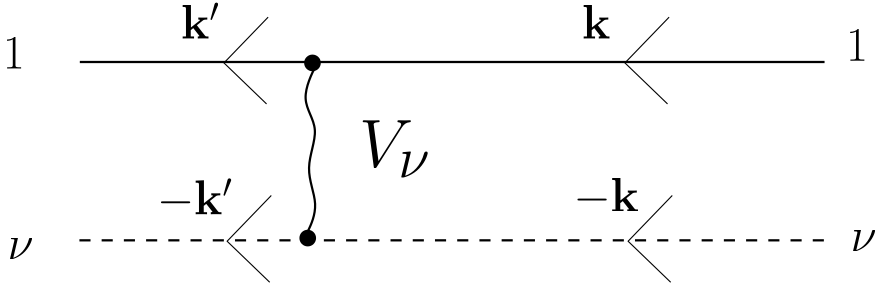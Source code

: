 <?xml version="1.0"?>
<!DOCTYPE ipe SYSTEM "ipe.dtd">
<ipe version="70005" creator="Ipe 7.0.13">
<info created="D:20111030101351" modified="D:20111206175926"/>
<ipestyle name="basic">
<symbol name="arrow/arc(spx)">
<path stroke="sym-stroke" fill="sym-stroke" pen="sym-pen">
0 0 m
-1 0.333 l
-1 -0.333 l
h
</path>
</symbol>
<symbol name="arrow/farc(spx)">
<path stroke="sym-stroke" fill="white" pen="sym-pen">
0 0 m
-1 0.333 l
-1 -0.333 l
h
</path>
</symbol>
<symbol name="mark/circle(sx)" transformations="translations">
<path fill="sym-stroke">
0.6 0 0 0.6 0 0 e
0.4 0 0 0.4 0 0 e
</path>
</symbol>
<symbol name="mark/disk(sx)" transformations="translations">
<path fill="sym-stroke">
0.6 0 0 0.6 0 0 e
</path>
</symbol>
<symbol name="mark/fdisk(sfx)" transformations="translations">
<group>
<path fill="sym-stroke" fillrule="eofill">
0.6 0 0 0.6 0 0 e
0.4 0 0 0.4 0 0 e
</path>
<path fill="sym-fill">
0.4 0 0 0.4 0 0 e
</path>
</group>
</symbol>
<symbol name="mark/box(sx)" transformations="translations">
<path fill="sym-stroke" fillrule="eofill">
-0.6 -0.6 m
0.6 -0.6 l
0.6 0.6 l
-0.6 0.6 l
h
-0.4 -0.4 m
0.4 -0.4 l
0.4 0.4 l
-0.4 0.4 l
h
</path>
</symbol>
<symbol name="mark/square(sx)" transformations="translations">
<path fill="sym-stroke">
-0.6 -0.6 m
0.6 -0.6 l
0.6 0.6 l
-0.6 0.6 l
h
</path>
</symbol>
<symbol name="mark/fsquare(sfx)" transformations="translations">
<group>
<path fill="sym-stroke" fillrule="eofill">
-0.6 -0.6 m
0.6 -0.6 l
0.6 0.6 l
-0.6 0.6 l
h
-0.4 -0.4 m
0.4 -0.4 l
0.4 0.4 l
-0.4 0.4 l
h
</path>
<path fill="sym-fill">
-0.4 -0.4 m
0.4 -0.4 l
0.4 0.4 l
-0.4 0.4 l
h
</path>
</group>
</symbol>
<symbol name="mark/cross(sx)" transformations="translations">
<group>
<path fill="sym-stroke">
-0.43 -0.57 m
0.57 0.43 l
0.43 0.57 l
-0.57 -0.43 l
h
</path>
<path fill="sym-stroke">
-0.43 0.57 m
0.57 -0.43 l
0.43 -0.57 l
-0.57 0.43 l
h
</path>
</group>
</symbol>
<symbol name="arrow/fnormal(spx)">
<path stroke="sym-stroke" fill="white" pen="sym-pen">
0 0 m
-1 0.333 l
-1 -0.333 l
h
</path>
</symbol>
<symbol name="arrow/pointed(spx)">
<path stroke="sym-stroke" fill="sym-stroke" pen="sym-pen">
0 0 m
-1 0.333 l
-0.8 0 l
-1 -0.333 l
h
</path>
</symbol>
<symbol name="arrow/fpointed(spx)">
<path stroke="sym-stroke" fill="white" pen="sym-pen">
0 0 m
-1 0.333 l
-0.8 0 l
-1 -0.333 l
h
</path>
</symbol>
<symbol name="arrow/linear(spx)">
<path stroke="sym-stroke" pen="sym-pen">
-1 0.333 m
0 0 l
-1 -0.333 l
</path>
</symbol>
<symbol name="arrow/fdouble(spx)">
<path stroke="sym-stroke" fill="white" pen="sym-pen">
0 0 m
-1 0.333 l
-1 -0.333 l
h
-1 0 m
-2 0.333 l
-2 -0.333 l
h
</path>
</symbol>
<symbol name="arrow/double(spx)">
<path stroke="sym-stroke" fill="sym-stroke" pen="sym-pen">
0 0 m
-1 0.333 l
-1 -0.333 l
h
-1 0 m
-2 0.333 l
-2 -0.333 l
h
</path>
</symbol>
<pen name="heavier" value="0.8"/>
<pen name="fat" value="1.2"/>
<pen name="ultrafat" value="2"/>
<symbolsize name="large" value="5"/>
<symbolsize name="small" value="2"/>
<symbolsize name="tiny" value="1.1"/>
<arrowsize name="large" value="10"/>
<arrowsize name="small" value="5"/>
<arrowsize name="tiny" value="3"/>
<color name="red" value="1 0 0"/>
<color name="green" value="0 1 0"/>
<color name="blue" value="0 0 1"/>
<color name="yellow" value="1 1 0"/>
<color name="orange" value="1 0.647 0"/>
<color name="gold" value="1 0.843 0"/>
<color name="purple" value="0.627 0.125 0.941"/>
<color name="gray" value="0.745"/>
<color name="brown" value="0.647 0.165 0.165"/>
<color name="navy" value="0 0 0.502"/>
<color name="pink" value="1 0.753 0.796"/>
<color name="seagreen" value="0.18 0.545 0.341"/>
<color name="turquoise" value="0.251 0.878 0.816"/>
<color name="violet" value="0.933 0.51 0.933"/>
<color name="darkblue" value="0 0 0.545"/>
<color name="darkcyan" value="0 0.545 0.545"/>
<color name="darkgray" value="0.663"/>
<color name="darkgreen" value="0 0.392 0"/>
<color name="darkmagenta" value="0.545 0 0.545"/>
<color name="darkorange" value="1 0.549 0"/>
<color name="darkred" value="0.545 0 0"/>
<color name="lightblue" value="0.678 0.847 0.902"/>
<color name="lightcyan" value="0.878 1 1"/>
<color name="lightgray" value="0.827"/>
<color name="lightgreen" value="0.565 0.933 0.565"/>
<color name="lightyellow" value="1 1 0.878"/>
<dashstyle name="dashed" value="[4] 0"/>
<dashstyle name="dotted" value="[1 3] 0"/>
<dashstyle name="dash dotted" value="[4 2 1 2] 0"/>
<dashstyle name="dash dot dotted" value="[4 2 1 2 1 2] 0"/>
<textsize name="large" value="\large"/>
<textsize name="Large" value="\Large"/>
<textsize name="LARGE" value="\LARGE"/>
<textsize name="huge" value="\huge"/>
<textsize name="Huge" value="\Huge"/>
<textsize name="small" value="\small"/>
<textsize name="footnote" value="\footnotesize"/>
<textsize name="tiny" value="\tiny"/>
<textstyle name="center" begin="\begin{center}" end="\end{center}"/>
<textstyle name="itemize" begin="\begin{itemize}" end="\end{itemize}"/>
<textstyle name="item" begin="\begin{itemize}\item{}" end="\end{itemize}"/>
<gridsize name="4 pts" value="4"/>
<gridsize name="8 pts (~3 mm)" value="8"/>
<gridsize name="16 pts (~6 mm)" value="16"/>
<gridsize name="32 pts (~12 mm)" value="32"/>
<gridsize name="10 pts (~3.5 mm)" value="10"/>
<gridsize name="20 pts (~7 mm)" value="20"/>
<gridsize name="14 pts (~5 mm)" value="14"/>
<gridsize name="28 pts (~10 mm)" value="28"/>
<gridsize name="56 pts (~20 mm)" value="56"/>
<anglesize name="90 deg" value="90"/>
<anglesize name="60 deg" value="60"/>
<anglesize name="45 deg" value="45"/>
<anglesize name="30 deg" value="30"/>
<anglesize name="22.5 deg" value="22.5"/>
<tiling name="falling" angle="-60" step="4" width="1"/>
<tiling name="rising" angle="30" step="4" width="1"/>
</ipestyle>
<ipestyle name="ams">
<symbol name="arrow/arc(spx)">
<path stroke="sym-stroke" fill="sym-stroke" pen="sym-pen">
0 0 m
-1 0.333 l
-1 -0.333 l
h
</path>
</symbol>
<symbol name="arrow/farc(spx)">
<path stroke="sym-stroke" fill="white" pen="sym-pen">
0 0 m
-1 0.333 l
-1 -0.333 l
h
</path>
</symbol>
<symbol name="mark/circle(sx)" transformations="translations">
<path fill="sym-stroke">
0.6 0 0 0.6 0 0 e
0.4 0 0 0.4 0 0 e
</path>
</symbol>
<symbol name="mark/disk(sx)" transformations="translations">
<path fill="sym-stroke">
0.6 0 0 0.6 0 0 e
</path>
</symbol>
<symbol name="mark/fdisk(sfx)" transformations="translations">
<group>
<path fill="sym-fill">
0.5 0 0 0.5 0 0 e
</path>
<path fill="sym-stroke" fillrule="eofill">
0.6 0 0 0.6 0 0 e
0.4 0 0 0.4 0 0 e
</path>
</group>
</symbol>
<symbol name="mark/box(sx)" transformations="translations">
<path fill="sym-stroke" fillrule="eofill">
-0.6 -0.6 m
0.6 -0.6 l
0.6 0.6 l
-0.6 0.6 l
h
-0.4 -0.4 m
0.4 -0.4 l
0.4 0.4 l
-0.4 0.4 l
h
</path>
</symbol>
<symbol name="mark/square(sx)" transformations="translations">
<path fill="sym-stroke">
-0.6 -0.6 m
0.6 -0.6 l
0.6 0.6 l
-0.6 0.6 l
h
</path>
</symbol>
<symbol name="mark/fsquare(sfx)" transformations="translations">
<group>
<path fill="sym-fill">
-0.5 -0.5 m
0.5 -0.5 l
0.5 0.5 l
-0.5 0.5 l
h
</path>
<path fill="sym-stroke" fillrule="eofill">
-0.6 -0.6 m
0.6 -0.6 l
0.6 0.6 l
-0.6 0.6 l
h
-0.4 -0.4 m
0.4 -0.4 l
0.4 0.4 l
-0.4 0.4 l
h
</path>
</group>
</symbol>
<symbol name="mark/cross(sx)" transformations="translations">
<group>
<path fill="sym-stroke">
-0.43 -0.57 m
0.57 0.43 l
0.43 0.57 l
-0.57 -0.43 l
h
</path>
<path fill="sym-stroke">
-0.43 0.57 m
0.57 -0.43 l
0.43 -0.57 l
-0.57 0.43 l
h
</path>
</group>
</symbol>
<symbol name="arrow/fnormal(spx)">
<path stroke="sym-stroke" fill="white" pen="sym-pen">
0 0 m
-1 0.333 l
-1 -0.333 l
h
</path>
</symbol>
<symbol name="arrow/pointed(spx)">
<path stroke="sym-stroke" fill="sym-stroke" pen="sym-pen">
0 0 m
-1 0.333 l
-0.8 0 l
-1 -0.333 l
h
</path>
</symbol>
<symbol name="arrow/fpointed(spx)">
<path stroke="sym-stroke" fill="white" pen="sym-pen">
0 0 m
-1 0.333 l
-0.8 0 l
-1 -0.333 l
h
</path>
</symbol>
<symbol name="arrow/linear(spx)">
<path stroke="sym-stroke" pen="sym-pen">
-1 0.333 m
0 0 l
-1 -0.333 l
</path>
</symbol>
<symbol name="arrow/fdouble(spx)">
<path stroke="sym-stroke" fill="white" pen="sym-pen">
0 0 m
-1 0.333 l
-1 -0.333 l
h
-1 0 m
-2 0.333 l
-2 -0.333 l
h
</path>
</symbol>
<symbol name="arrow/double(spx)">
<path stroke="sym-stroke" fill="sym-stroke" pen="sym-pen">
0 0 m
-1 0.333 l
-1 -0.333 l
h
-1 0 m
-2 0.333 l
-2 -0.333 l
h
</path>
</symbol>
<pen name="heavier" value="0.8"/>
<pen name="fat" value="1.2"/>
<pen name="ultrafat" value="2"/>
<symbolsize name="large" value="5"/>
<symbolsize name="small" value="2"/>
<symbolsize name="tiny" value="1.1"/>
<arrowsize name="large" value="10"/>
<arrowsize name="small" value="5"/>
<arrowsize name="tiny" value="3"/>
<color name="red" value="1 0 0"/>
<color name="green" value="0 1 0"/>
<color name="blue" value="0 0 1"/>
<color name="yellow" value="1 1 0"/>
<color name="orange" value="1 0.647 0"/>
<color name="gold" value="1 0.843 0"/>
<color name="purple" value="0.627 0.125 0.941"/>
<color name="gray" value="0.745"/>
<color name="brown" value="0.647 0.165 0.165"/>
<color name="navy" value="0 0 0.502"/>
<color name="pink" value="1 0.753 0.796"/>
<color name="seagreen" value="0.18 0.545 0.341"/>
<color name="turquoise" value="0.251 0.878 0.816"/>
<color name="violet" value="0.933 0.51 0.933"/>
<color name="darkblue" value="0 0 0.545"/>
<color name="darkcyan" value="0 0.545 0.545"/>
<color name="darkgray" value="0.663"/>
<color name="darkgreen" value="0 0.392 0"/>
<color name="darkmagenta" value="0.545 0 0.545"/>
<color name="darkorange" value="1 0.549 0"/>
<color name="darkred" value="0.545 0 0"/>
<color name="lightblue" value="0.678 0.847 0.902"/>
<color name="lightcyan" value="0.878 1 1"/>
<color name="lightgray" value="0.827"/>
<color name="lightgreen" value="0.565 0.933 0.565"/>
<color name="lightyellow" value="1 1 0.878"/>
<dashstyle name="dashed" value="[4] 0"/>
<dashstyle name="dotted" value="[1 3] 0"/>
<dashstyle name="dash dotted" value="[4 2 1 2] 0"/>
<dashstyle name="dash dot dotted" value="[4 2 1 2 1 2] 0"/>
<textsize name="large" value="\large"/>
<textsize name="Large" value="\Large"/>
<textsize name="LARGE" value="\LARGE"/>
<textsize name="huge" value="\huge"/>
<textsize name="Huge" value="\Huge"/>
<textsize name="small" value="\small"/>
<textsize name="footnote" value="\footnotesize"/>
<textsize name="tiny" value="\tiny"/>
<textstyle name="center" begin="\begin{center}" end="\end{center}"/>
<textstyle name="itemize" begin="\begin{itemize}" end="\end{itemize}"/>
<textstyle name="item" begin="\begin{itemize}\item{}" end="\end{itemize}"/>
<gridsize name="4 pts" value="4"/>
<gridsize name="8 pts (~3 mm)" value="8"/>
<gridsize name="16 pts (~6 mm)" value="16"/>
<gridsize name="32 pts (~12 mm)" value="32"/>
<gridsize name="10 pts (~3.5 mm)" value="10"/>
<gridsize name="20 pts (~7 mm)" value="20"/>
<gridsize name="14 pts (~5 mm)" value="14"/>
<gridsize name="28 pts (~10 mm)" value="28"/>
<gridsize name="56 pts (~20 mm)" value="56"/>
<anglesize name="90 deg" value="90"/>
<anglesize name="60 deg" value="60"/>
<anglesize name="45 deg" value="45"/>
<anglesize name="30 deg" value="30"/>
<anglesize name="22.5 deg" value="22.5"/>
<preamble>
\usepackage{amsfonts}
\usepackage{amssymb}
\usepackage{amsmath}
</preamble>
<tiling name="falling" angle="-60" step="4" width="1"/>
<tiling name="rising" angle="30" step="4" width="1"/>
</ipestyle>
<page>
<layer name="alpha"/>
<view layers="alpha" active="alpha"/>
<path layer="alpha" matrix="0.550852 0 0 5.53515 81.8773 -1561.45" stroke="black" fill="white" dash="dashed" pen="heavier">
51 386 m
539 386 l
</path>
<path matrix="0.549397 0 0 -1.16685 82.0939 1089.72" stroke="black" pen="heavier">
51 386 m
539 386 l
</path>
<group matrix="1 0 0 1 70.7749 64.8827">
<path stroke="black" fill="white" pen="heavier" cap="1">
125.365 575.24 m
117.98 560.469
126.502 550.811
119.684 536.041
125.933 522.974
120.82 512.18 s
</path>
<use name="mark/disk(sx)" pos="123.093 574.103" size="large" stroke="black"/>
<use name="mark/disk(sx)" pos="121.389 511.044" size="large" stroke="black"/>
</group>
<group matrix="1 0 0 1 -174.077 63.7465">
<path stroke="black">
496.335 591.714 m
480.429 575.24 l
495.767 560.469 l
</path>
</group>
<text matrix="1 0 0 1 -174.077 79.7465" transformations="translations" pos="560 560" stroke="black" type="label" width="7.895" height="11.097" depth="0" valign="baseline" size="LARGE">$1$</text>
<text matrix="1 0 0 1 -269.077 87.7465" transformations="translations" pos="560 560" stroke="black" type="label" width="10.222" height="11.955" depth="0" valign="baseline" size="LARGE">$\mathbf{k}$</text>
<group matrix="1 0 0 1 -318.428 63.7461">
<path stroke="black">
496.335 591.714 m
480.429 575.24 l
495.767 560.469 l
</path>
</group>
<group matrix="1 0 0 1 -317.292 -0.449245">
<path stroke="black">
496.335 591.714 m
480.429 575.24 l
495.767 560.469 l
</path>
</group>
<text matrix="1 0 0 1 -413.428 87.7461" transformations="translations" pos="560 560" stroke="black" type="label" width="14.007" height="12.889" depth="0" valign="baseline" size="LARGE">$\mathbf{k}&apos;$</text>
<text matrix="1 0 0 1 -422.127 24.508" transformations="translations" pos="560 560" stroke="black" type="label" width="27.397" height="12.894" depth="1.43" valign="baseline" size="LARGE">$-\mathbf{k}&apos;$</text>
<text matrix="1 0 0 1 -3 -12" transformations="translations" pos="213.593 613.468" stroke="black" type="label" width="25.947" height="16.936" depth="3.72" valign="baseline" size="Huge">$V_{\nu}$</text>
<text matrix="1 0 0 1 -272.188 25.5243" transformations="translations" pos="560 560" stroke="black" type="label" width="23.611" height="11.96" depth="1.43" valign="baseline" size="LARGE">$-\mathbf{k}$</text>
<text matrix="1 0 0 1 -172.403 11.1138" transformations="translations" pos="560 560" stroke="black" type="label" width="9.415" height="7.412" depth="0" valign="baseline" size="LARGE">$\nu$</text>
<text matrix="1 0 0 1 -477.621 76.9563" transformations="translations" pos="560 560" stroke="black" type="label" width="7.895" height="11.097" depth="0" valign="baseline" size="LARGE">$1$</text>
<text matrix="1 0 0 1 -475.947 8.3236" transformations="translations" pos="560 560" stroke="black" type="label" width="9.415" height="7.412" depth="0" valign="baseline" size="LARGE">$\nu$</text>
<group matrix="1 0 0 1 -172.941 -0.448874">
<path stroke="black">
496.335 591.714 m
480.429 575.24 l
495.767 560.469 l
</path>
</group>
</page>
</ipe>
